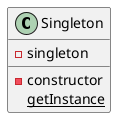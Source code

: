 @startuml
class Singleton {
  -singleton
  {method} -constructor
  {method} {static} getInstance
}
@enduml
